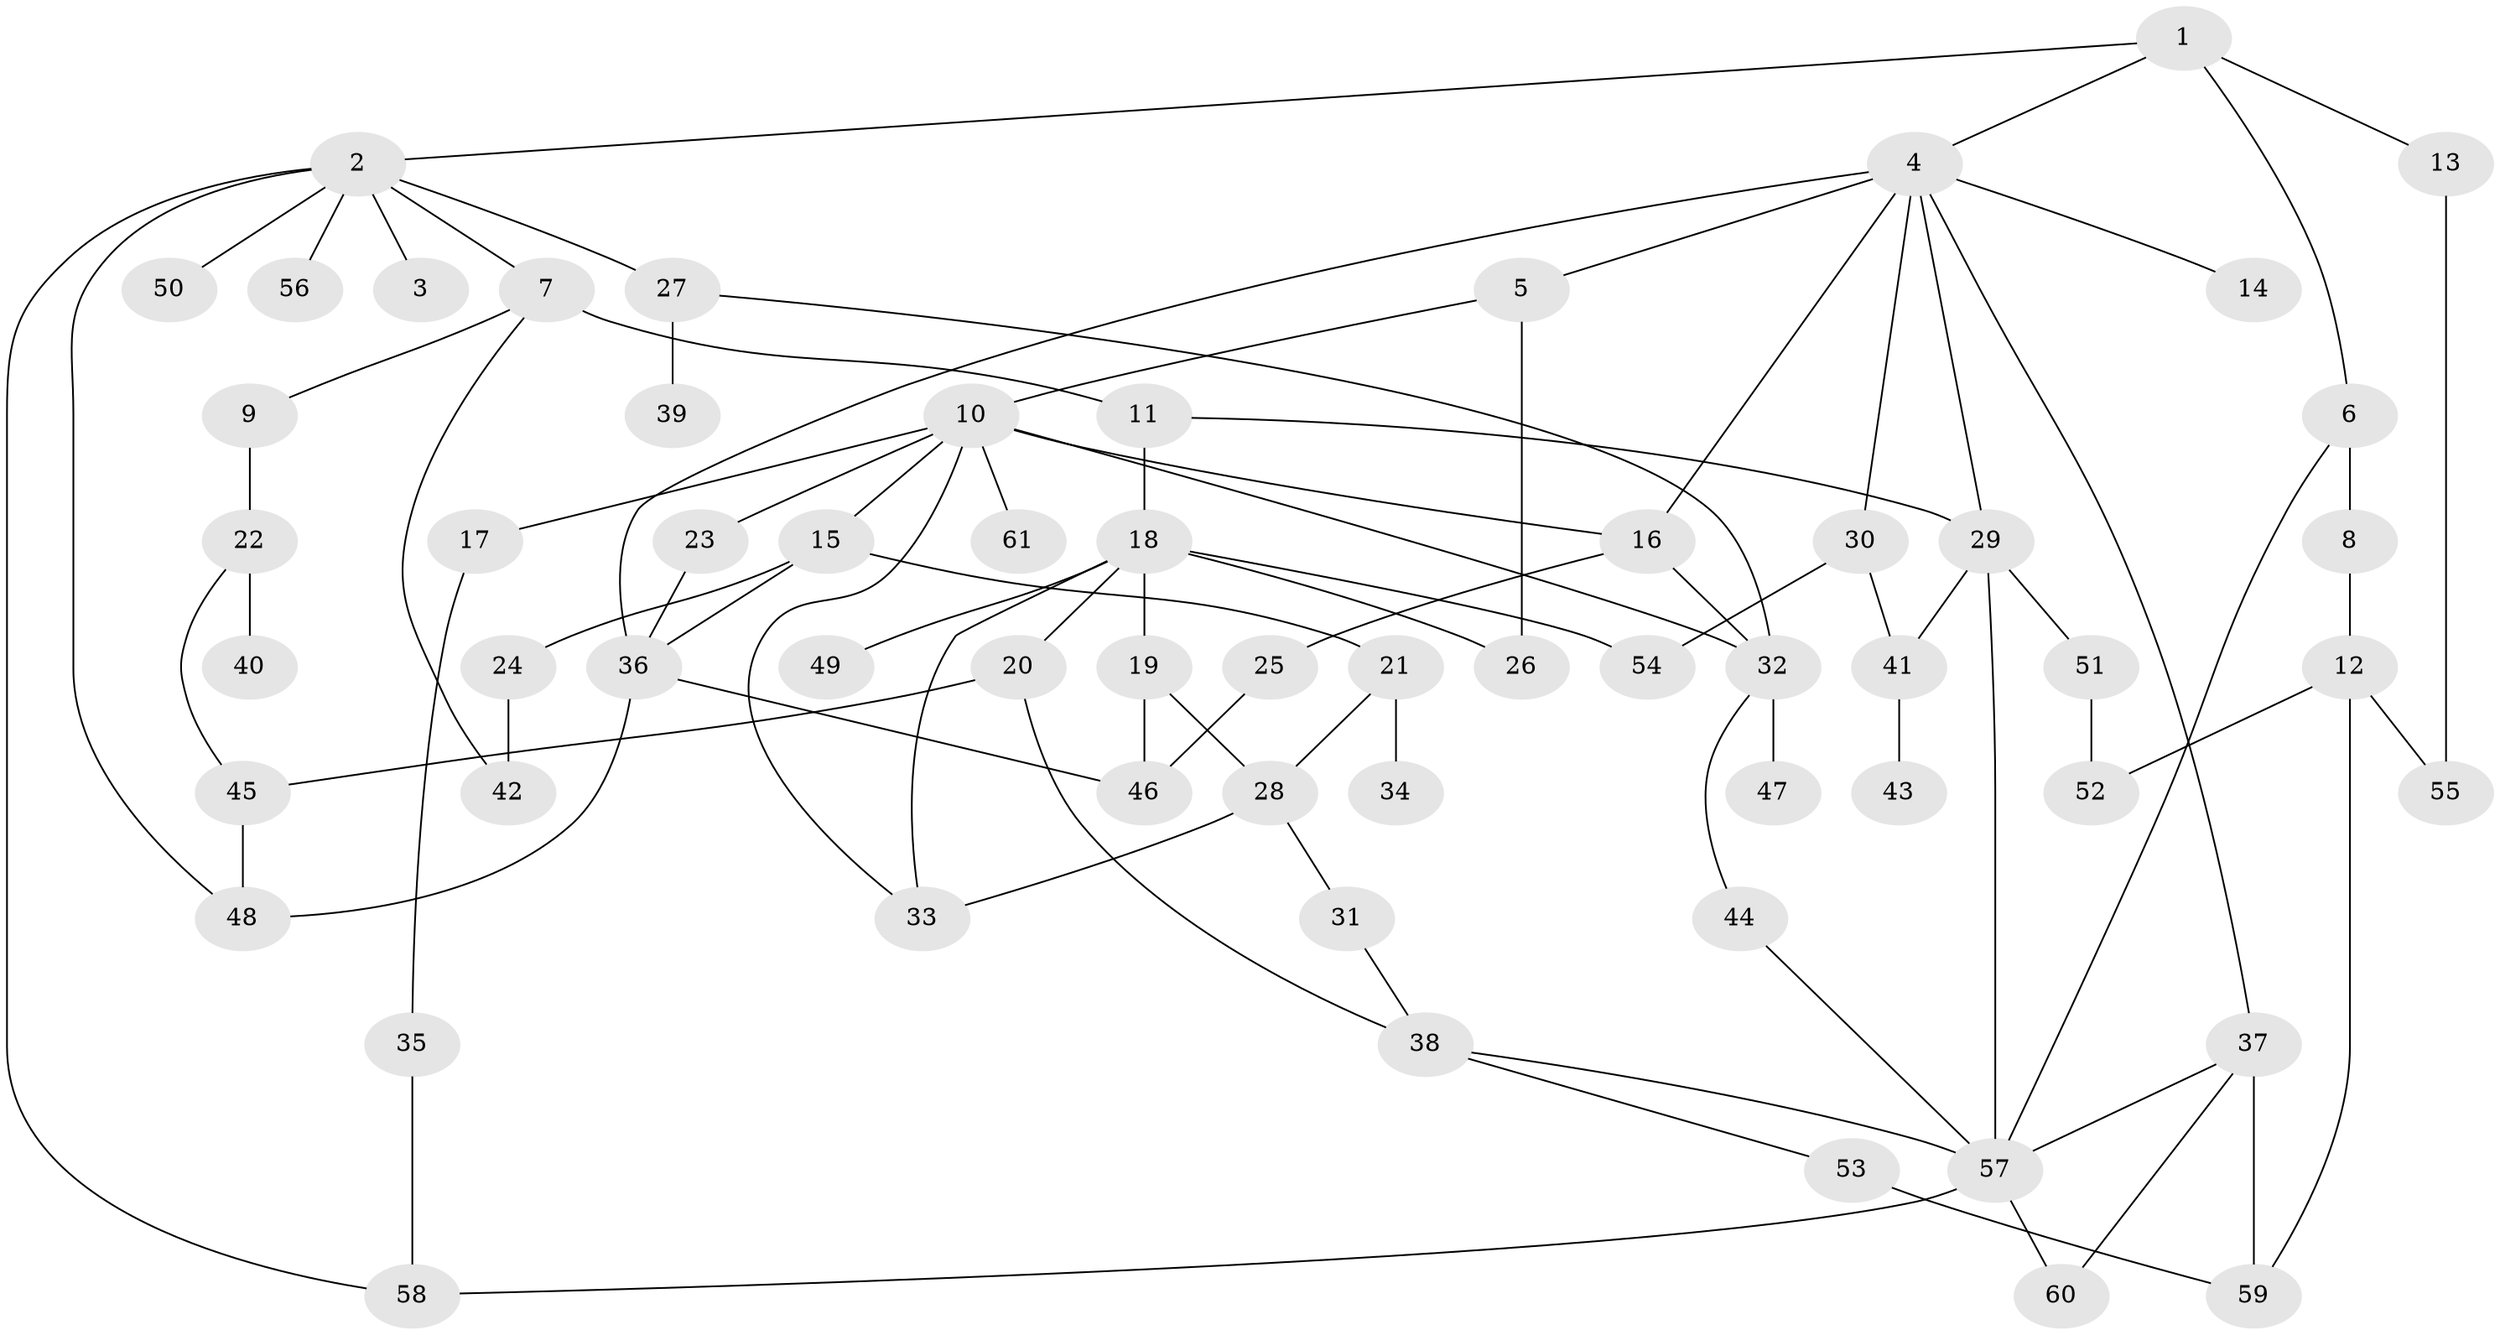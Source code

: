 // coarse degree distribution, {4: 0.17073170731707318, 9: 0.024390243902439025, 1: 0.24390243902439024, 11: 0.024390243902439025, 3: 0.17073170731707318, 2: 0.1951219512195122, 8: 0.04878048780487805, 5: 0.07317073170731707, 6: 0.04878048780487805}
// Generated by graph-tools (version 1.1) at 2025/41/03/06/25 10:41:30]
// undirected, 61 vertices, 90 edges
graph export_dot {
graph [start="1"]
  node [color=gray90,style=filled];
  1;
  2;
  3;
  4;
  5;
  6;
  7;
  8;
  9;
  10;
  11;
  12;
  13;
  14;
  15;
  16;
  17;
  18;
  19;
  20;
  21;
  22;
  23;
  24;
  25;
  26;
  27;
  28;
  29;
  30;
  31;
  32;
  33;
  34;
  35;
  36;
  37;
  38;
  39;
  40;
  41;
  42;
  43;
  44;
  45;
  46;
  47;
  48;
  49;
  50;
  51;
  52;
  53;
  54;
  55;
  56;
  57;
  58;
  59;
  60;
  61;
  1 -- 2;
  1 -- 4;
  1 -- 6;
  1 -- 13;
  2 -- 3;
  2 -- 7;
  2 -- 27;
  2 -- 50;
  2 -- 56;
  2 -- 58;
  2 -- 48;
  4 -- 5;
  4 -- 14;
  4 -- 16;
  4 -- 30;
  4 -- 37;
  4 -- 29;
  4 -- 36;
  5 -- 10;
  5 -- 26;
  6 -- 8;
  6 -- 57;
  7 -- 9;
  7 -- 11;
  7 -- 42;
  8 -- 12;
  9 -- 22;
  10 -- 15;
  10 -- 17;
  10 -- 23;
  10 -- 32;
  10 -- 61;
  10 -- 33;
  10 -- 16;
  11 -- 18;
  11 -- 29;
  12 -- 59;
  12 -- 52;
  12 -- 55;
  13 -- 55;
  15 -- 21;
  15 -- 24;
  15 -- 36;
  16 -- 25;
  16 -- 32;
  17 -- 35;
  18 -- 19;
  18 -- 20;
  18 -- 33;
  18 -- 49;
  18 -- 54;
  18 -- 26;
  19 -- 28;
  19 -- 46;
  20 -- 45;
  20 -- 38;
  21 -- 34;
  21 -- 28;
  22 -- 40;
  22 -- 45;
  23 -- 36;
  24 -- 42;
  25 -- 46;
  27 -- 39;
  27 -- 32;
  28 -- 31;
  28 -- 33;
  29 -- 41;
  29 -- 51;
  29 -- 57;
  30 -- 54;
  30 -- 41;
  31 -- 38;
  32 -- 44;
  32 -- 47;
  35 -- 58;
  36 -- 46;
  36 -- 48;
  37 -- 60;
  37 -- 59;
  37 -- 57;
  38 -- 53;
  38 -- 57;
  41 -- 43;
  44 -- 57;
  45 -- 48;
  51 -- 52;
  53 -- 59;
  57 -- 60;
  57 -- 58;
}
